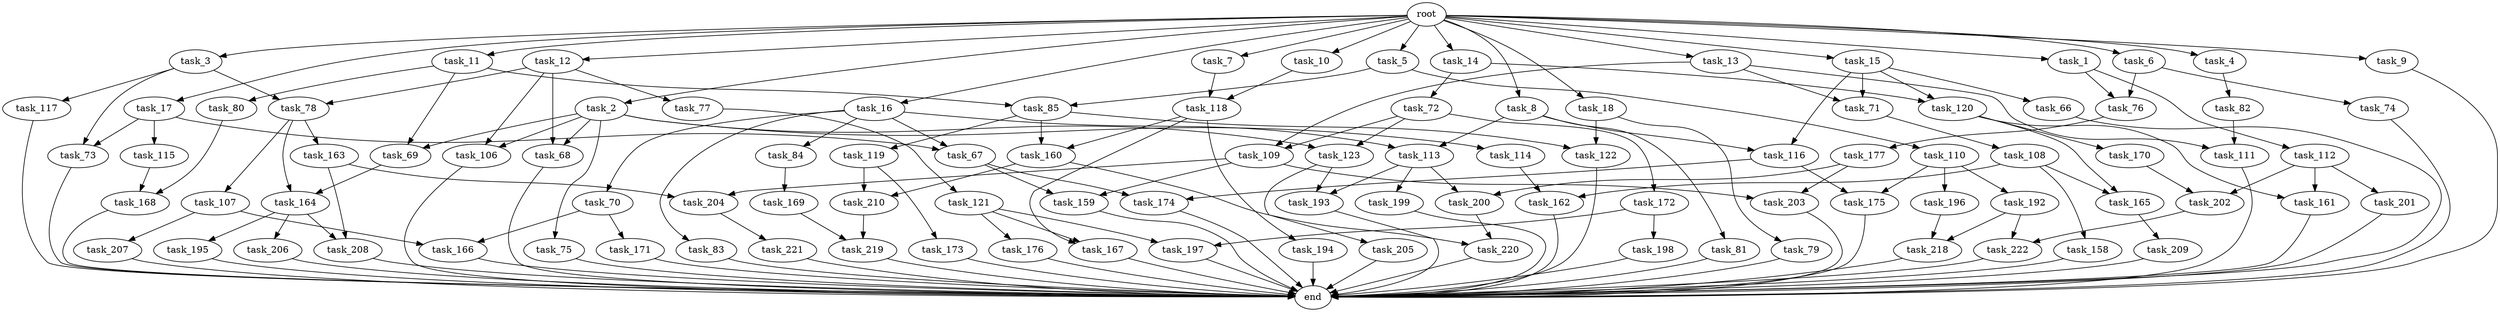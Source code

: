 digraph G {
  task_207 [size="214748364.800000"];
  task_192 [size="858993459.200000"];
  task_85 [size="627065225.216000"];
  task_16 [size="1.024000"];
  task_168 [size="910533066.752000"];
  task_115 [size="137438953.472000"];
  task_158 [size="549755813.888000"];
  task_12 [size="1.024000"];
  task_172 [size="309237645.312000"];
  task_119 [size="34359738.368000"];
  task_14 [size="1.024000"];
  task_11 [size="1.024000"];
  task_113 [size="833223655.424000"];
  task_68 [size="429496729.600000"];
  task_166 [size="249108103.168000"];
  task_162 [size="1245540515.840000"];
  task_219 [size="910533066.752000"];
  task_78 [size="910533066.752000"];
  task_84 [size="137438953.472000"];
  task_176 [size="695784701.952000"];
  task_6 [size="1.024000"];
  task_108 [size="309237645.312000"];
  task_13 [size="1.024000"];
  task_123 [size="523986010.112000"];
  task_79 [size="309237645.312000"];
  task_72 [size="34359738.368000"];
  task_200 [size="910533066.752000"];
  task_5 [size="1.024000"];
  root [size="0.000000"];
  task_202 [size="1408749273.088000"];
  task_117 [size="695784701.952000"];
  task_7 [size="1.024000"];
  task_74 [size="309237645.312000"];
  task_118 [size="249108103.168000"];
  task_18 [size="1.024000"];
  task_220 [size="523986010.112000"];
  task_1 [size="1.024000"];
  task_106 [size="429496729.600000"];
  task_17 [size="1.024000"];
  task_198 [size="420906795.008000"];
  task_82 [size="214748364.800000"];
  task_203 [size="910533066.752000"];
  task_77 [size="214748364.800000"];
  task_210 [size="343597383.680000"];
  task_165 [size="687194767.360000"];
  task_209 [size="77309411.328000"];
  task_174 [size="730144440.320000"];
  task_110 [size="77309411.328000"];
  task_66 [size="695784701.952000"];
  task_4 [size="1.024000"];
  task_218 [size="1408749273.088000"];
  task_173 [size="34359738.368000"];
  task_159 [size="1116691496.960000"];
  task_112 [size="549755813.888000"];
  task_199 [size="695784701.952000"];
  task_107 [size="858993459.200000"];
  task_83 [size="137438953.472000"];
  task_73 [size="833223655.424000"];
  task_76 [size="858993459.200000"];
  task_208 [size="274877906.944000"];
  task_114 [size="214748364.800000"];
  task_10 [size="1.024000"];
  task_81 [size="695784701.952000"];
  task_111 [size="523986010.112000"];
  task_163 [size="858993459.200000"];
  task_122 [size="343597383.680000"];
  task_69 [size="764504178.688000"];
  task_75 [size="214748364.800000"];
  task_121 [size="309237645.312000"];
  task_15 [size="1.024000"];
  task_169 [size="77309411.328000"];
  end [size="0.000000"];
  task_164 [size="1408749273.088000"];
  task_167 [size="910533066.752000"];
  task_196 [size="858993459.200000"];
  task_70 [size="137438953.472000"];
  task_160 [size="249108103.168000"];
  task_193 [size="730144440.320000"];
  task_175 [size="1168231104.512000"];
  task_3 [size="1.024000"];
  task_170 [size="137438953.472000"];
  task_71 [size="1005022347.264000"];
  task_197 [size="1116691496.960000"];
  task_201 [size="858993459.200000"];
  task_194 [size="214748364.800000"];
  task_109 [size="618475290.624000"];
  task_8 [size="1.024000"];
  task_9 [size="1.024000"];
  task_120 [size="730144440.320000"];
  task_2 [size="1.024000"];
  task_67 [size="274877906.944000"];
  task_161 [size="996432412.672000"];
  task_80 [size="549755813.888000"];
  task_204 [size="833223655.424000"];
  task_195 [size="137438953.472000"];
  task_177 [size="695784701.952000"];
  task_205 [size="34359738.368000"];
  task_116 [size="1391569403.904000"];
  task_222 [size="764504178.688000"];
  task_171 [size="34359738.368000"];
  task_221 [size="77309411.328000"];
  task_206 [size="137438953.472000"];

  task_207 -> end [size="1.000000"];
  task_192 -> task_218 [size="536870912.000000"];
  task_192 -> task_222 [size="536870912.000000"];
  task_85 -> task_119 [size="33554432.000000"];
  task_85 -> task_122 [size="33554432.000000"];
  task_85 -> task_160 [size="33554432.000000"];
  task_16 -> task_70 [size="134217728.000000"];
  task_16 -> task_113 [size="134217728.000000"];
  task_16 -> task_83 [size="134217728.000000"];
  task_16 -> task_67 [size="134217728.000000"];
  task_16 -> task_84 [size="134217728.000000"];
  task_168 -> end [size="1.000000"];
  task_115 -> task_168 [size="209715200.000000"];
  task_158 -> end [size="1.000000"];
  task_12 -> task_68 [size="209715200.000000"];
  task_12 -> task_78 [size="209715200.000000"];
  task_12 -> task_106 [size="209715200.000000"];
  task_12 -> task_77 [size="209715200.000000"];
  task_172 -> task_197 [size="411041792.000000"];
  task_172 -> task_198 [size="411041792.000000"];
  task_119 -> task_173 [size="33554432.000000"];
  task_119 -> task_210 [size="33554432.000000"];
  task_14 -> task_120 [size="33554432.000000"];
  task_14 -> task_72 [size="33554432.000000"];
  task_11 -> task_80 [size="536870912.000000"];
  task_11 -> task_69 [size="536870912.000000"];
  task_11 -> task_85 [size="536870912.000000"];
  task_113 -> task_193 [size="679477248.000000"];
  task_113 -> task_200 [size="679477248.000000"];
  task_113 -> task_199 [size="679477248.000000"];
  task_68 -> end [size="1.000000"];
  task_166 -> end [size="1.000000"];
  task_162 -> end [size="1.000000"];
  task_219 -> end [size="1.000000"];
  task_78 -> task_163 [size="838860800.000000"];
  task_78 -> task_107 [size="838860800.000000"];
  task_78 -> task_164 [size="838860800.000000"];
  task_84 -> task_169 [size="75497472.000000"];
  task_176 -> end [size="1.000000"];
  task_6 -> task_74 [size="301989888.000000"];
  task_6 -> task_76 [size="301989888.000000"];
  task_108 -> task_162 [size="536870912.000000"];
  task_108 -> task_158 [size="536870912.000000"];
  task_108 -> task_165 [size="536870912.000000"];
  task_13 -> task_71 [size="301989888.000000"];
  task_13 -> task_111 [size="301989888.000000"];
  task_13 -> task_109 [size="301989888.000000"];
  task_123 -> task_205 [size="33554432.000000"];
  task_123 -> task_193 [size="33554432.000000"];
  task_79 -> end [size="1.000000"];
  task_72 -> task_123 [size="301989888.000000"];
  task_72 -> task_172 [size="301989888.000000"];
  task_72 -> task_109 [size="301989888.000000"];
  task_200 -> task_220 [size="209715200.000000"];
  task_5 -> task_85 [size="75497472.000000"];
  task_5 -> task_110 [size="75497472.000000"];
  root -> task_2 [size="1.000000"];
  root -> task_7 [size="1.000000"];
  root -> task_5 [size="1.000000"];
  root -> task_11 [size="1.000000"];
  root -> task_10 [size="1.000000"];
  root -> task_16 [size="1.000000"];
  root -> task_4 [size="1.000000"];
  root -> task_17 [size="1.000000"];
  root -> task_3 [size="1.000000"];
  root -> task_13 [size="1.000000"];
  root -> task_18 [size="1.000000"];
  root -> task_9 [size="1.000000"];
  root -> task_6 [size="1.000000"];
  root -> task_14 [size="1.000000"];
  root -> task_8 [size="1.000000"];
  root -> task_12 [size="1.000000"];
  root -> task_15 [size="1.000000"];
  root -> task_1 [size="1.000000"];
  task_202 -> task_222 [size="209715200.000000"];
  task_117 -> end [size="1.000000"];
  task_7 -> task_118 [size="33554432.000000"];
  task_74 -> end [size="1.000000"];
  task_118 -> task_160 [size="209715200.000000"];
  task_118 -> task_167 [size="209715200.000000"];
  task_118 -> task_194 [size="209715200.000000"];
  task_18 -> task_122 [size="301989888.000000"];
  task_18 -> task_79 [size="301989888.000000"];
  task_220 -> end [size="1.000000"];
  task_1 -> task_76 [size="536870912.000000"];
  task_1 -> task_112 [size="536870912.000000"];
  task_106 -> end [size="1.000000"];
  task_17 -> task_67 [size="134217728.000000"];
  task_17 -> task_73 [size="134217728.000000"];
  task_17 -> task_115 [size="134217728.000000"];
  task_198 -> end [size="1.000000"];
  task_82 -> task_111 [size="209715200.000000"];
  task_203 -> end [size="1.000000"];
  task_77 -> task_121 [size="301989888.000000"];
  task_210 -> task_219 [size="679477248.000000"];
  task_165 -> task_209 [size="75497472.000000"];
  task_209 -> end [size="1.000000"];
  task_174 -> end [size="1.000000"];
  task_110 -> task_175 [size="838860800.000000"];
  task_110 -> task_192 [size="838860800.000000"];
  task_110 -> task_196 [size="838860800.000000"];
  task_66 -> end [size="1.000000"];
  task_4 -> task_82 [size="209715200.000000"];
  task_218 -> end [size="1.000000"];
  task_173 -> end [size="1.000000"];
  task_159 -> end [size="1.000000"];
  task_112 -> task_202 [size="838860800.000000"];
  task_112 -> task_161 [size="838860800.000000"];
  task_112 -> task_201 [size="838860800.000000"];
  task_199 -> end [size="1.000000"];
  task_107 -> task_166 [size="209715200.000000"];
  task_107 -> task_207 [size="209715200.000000"];
  task_83 -> end [size="1.000000"];
  task_73 -> end [size="1.000000"];
  task_76 -> task_177 [size="679477248.000000"];
  task_208 -> end [size="1.000000"];
  task_114 -> task_162 [size="679477248.000000"];
  task_10 -> task_118 [size="209715200.000000"];
  task_81 -> end [size="1.000000"];
  task_111 -> end [size="1.000000"];
  task_163 -> task_208 [size="134217728.000000"];
  task_163 -> task_204 [size="134217728.000000"];
  task_122 -> end [size="1.000000"];
  task_69 -> task_164 [size="536870912.000000"];
  task_75 -> end [size="1.000000"];
  task_121 -> task_197 [size="679477248.000000"];
  task_121 -> task_167 [size="679477248.000000"];
  task_121 -> task_176 [size="679477248.000000"];
  task_15 -> task_71 [size="679477248.000000"];
  task_15 -> task_66 [size="679477248.000000"];
  task_15 -> task_116 [size="679477248.000000"];
  task_15 -> task_120 [size="679477248.000000"];
  task_169 -> task_219 [size="209715200.000000"];
  task_164 -> task_208 [size="134217728.000000"];
  task_164 -> task_195 [size="134217728.000000"];
  task_164 -> task_206 [size="134217728.000000"];
  task_167 -> end [size="1.000000"];
  task_196 -> task_218 [size="838860800.000000"];
  task_70 -> task_166 [size="33554432.000000"];
  task_70 -> task_171 [size="33554432.000000"];
  task_160 -> task_220 [size="301989888.000000"];
  task_160 -> task_210 [size="301989888.000000"];
  task_193 -> end [size="1.000000"];
  task_175 -> end [size="1.000000"];
  task_3 -> task_73 [size="679477248.000000"];
  task_3 -> task_78 [size="679477248.000000"];
  task_3 -> task_117 [size="679477248.000000"];
  task_170 -> task_202 [size="536870912.000000"];
  task_71 -> task_108 [size="301989888.000000"];
  task_197 -> end [size="1.000000"];
  task_201 -> end [size="1.000000"];
  task_194 -> end [size="1.000000"];
  task_109 -> task_159 [size="679477248.000000"];
  task_109 -> task_203 [size="679477248.000000"];
  task_109 -> task_204 [size="679477248.000000"];
  task_8 -> task_113 [size="679477248.000000"];
  task_8 -> task_81 [size="679477248.000000"];
  task_8 -> task_116 [size="679477248.000000"];
  task_9 -> end [size="1.000000"];
  task_120 -> task_161 [size="134217728.000000"];
  task_120 -> task_170 [size="134217728.000000"];
  task_120 -> task_165 [size="134217728.000000"];
  task_2 -> task_114 [size="209715200.000000"];
  task_2 -> task_123 [size="209715200.000000"];
  task_2 -> task_69 [size="209715200.000000"];
  task_2 -> task_68 [size="209715200.000000"];
  task_2 -> task_75 [size="209715200.000000"];
  task_2 -> task_106 [size="209715200.000000"];
  task_67 -> task_159 [size="411041792.000000"];
  task_67 -> task_174 [size="411041792.000000"];
  task_161 -> end [size="1.000000"];
  task_80 -> task_168 [size="679477248.000000"];
  task_204 -> task_221 [size="75497472.000000"];
  task_195 -> end [size="1.000000"];
  task_177 -> task_200 [size="209715200.000000"];
  task_177 -> task_203 [size="209715200.000000"];
  task_205 -> end [size="1.000000"];
  task_116 -> task_174 [size="301989888.000000"];
  task_116 -> task_175 [size="301989888.000000"];
  task_222 -> end [size="1.000000"];
  task_171 -> end [size="1.000000"];
  task_221 -> end [size="1.000000"];
  task_206 -> end [size="1.000000"];
}
